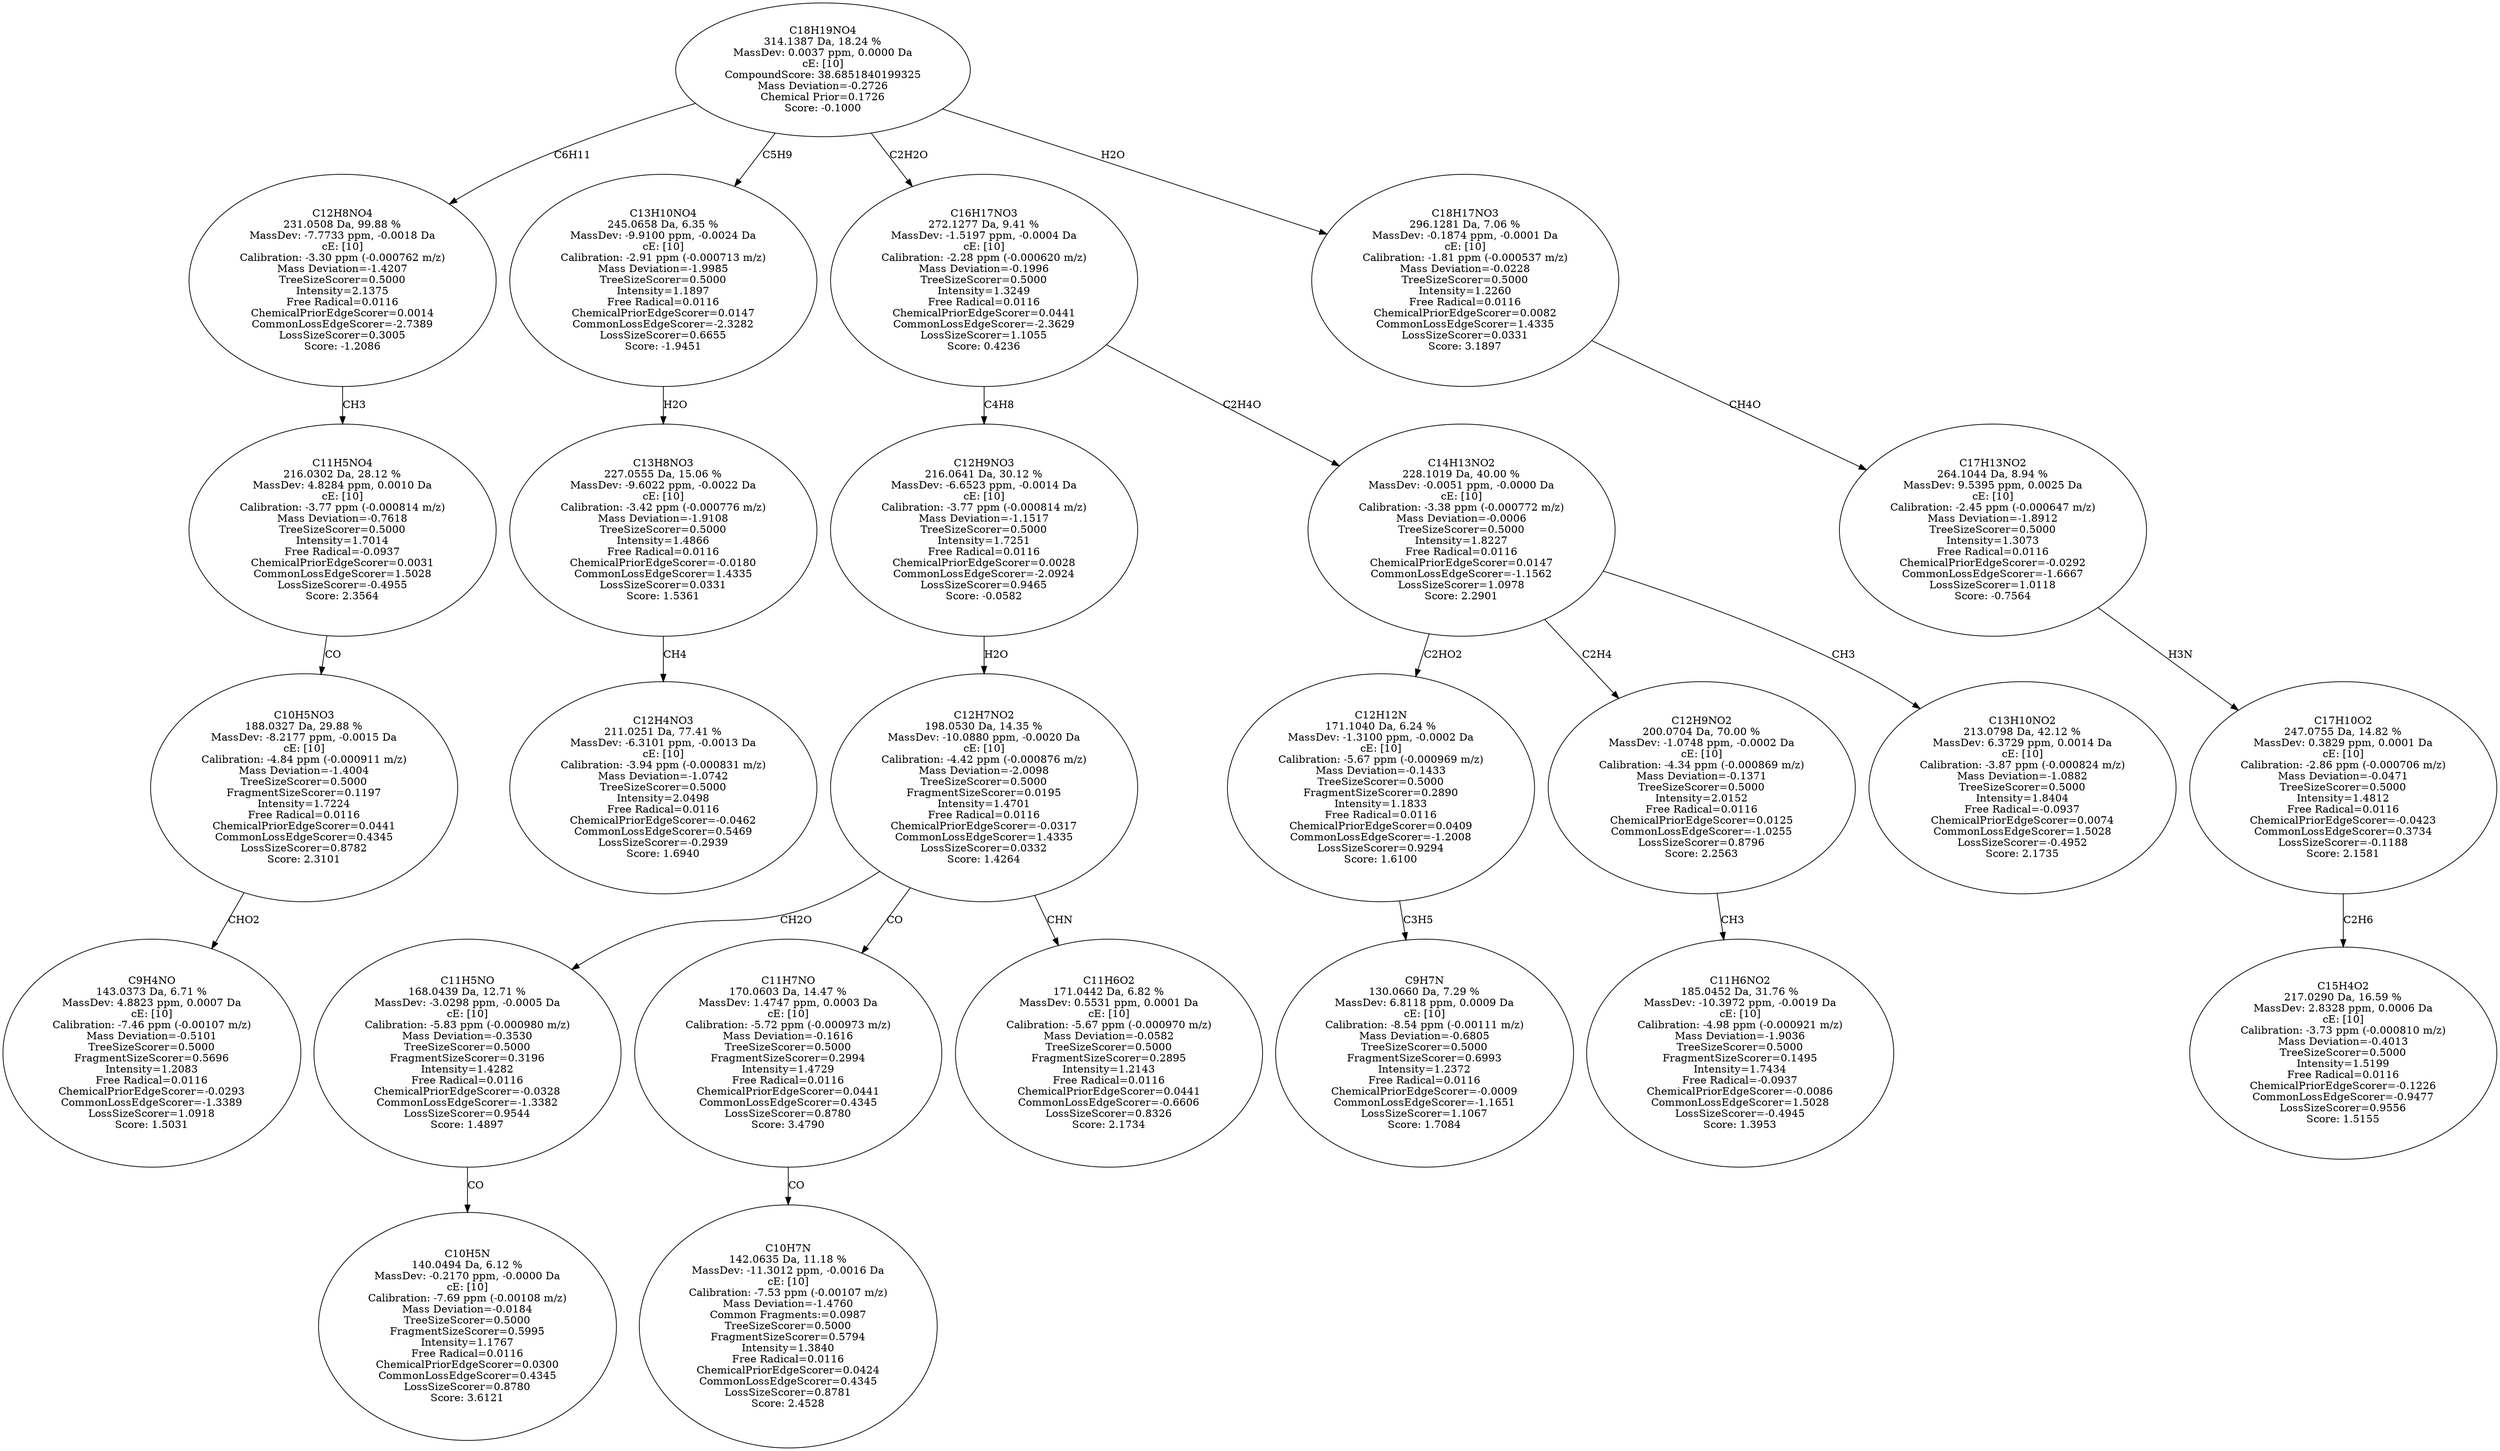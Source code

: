 strict digraph {
v1 [label="C9H4NO\n143.0373 Da, 6.71 %\nMassDev: 4.8823 ppm, 0.0007 Da\ncE: [10]\nCalibration: -7.46 ppm (-0.00107 m/z)\nMass Deviation=-0.5101\nTreeSizeScorer=0.5000\nFragmentSizeScorer=0.5696\nIntensity=1.2083\nFree Radical=0.0116\nChemicalPriorEdgeScorer=-0.0293\nCommonLossEdgeScorer=-1.3389\nLossSizeScorer=1.0918\nScore: 1.5031"];
v2 [label="C10H5NO3\n188.0327 Da, 29.88 %\nMassDev: -8.2177 ppm, -0.0015 Da\ncE: [10]\nCalibration: -4.84 ppm (-0.000911 m/z)\nMass Deviation=-1.4004\nTreeSizeScorer=0.5000\nFragmentSizeScorer=0.1197\nIntensity=1.7224\nFree Radical=0.0116\nChemicalPriorEdgeScorer=0.0441\nCommonLossEdgeScorer=0.4345\nLossSizeScorer=0.8782\nScore: 2.3101"];
v3 [label="C11H5NO4\n216.0302 Da, 28.12 %\nMassDev: 4.8284 ppm, 0.0010 Da\ncE: [10]\nCalibration: -3.77 ppm (-0.000814 m/z)\nMass Deviation=-0.7618\nTreeSizeScorer=0.5000\nIntensity=1.7014\nFree Radical=-0.0937\nChemicalPriorEdgeScorer=0.0031\nCommonLossEdgeScorer=1.5028\nLossSizeScorer=-0.4955\nScore: 2.3564"];
v4 [label="C12H8NO4\n231.0508 Da, 99.88 %\nMassDev: -7.7733 ppm, -0.0018 Da\ncE: [10]\nCalibration: -3.30 ppm (-0.000762 m/z)\nMass Deviation=-1.4207\nTreeSizeScorer=0.5000\nIntensity=2.1375\nFree Radical=0.0116\nChemicalPriorEdgeScorer=0.0014\nCommonLossEdgeScorer=-2.7389\nLossSizeScorer=0.3005\nScore: -1.2086"];
v5 [label="C12H4NO3\n211.0251 Da, 77.41 %\nMassDev: -6.3101 ppm, -0.0013 Da\ncE: [10]\nCalibration: -3.94 ppm (-0.000831 m/z)\nMass Deviation=-1.0742\nTreeSizeScorer=0.5000\nIntensity=2.0498\nFree Radical=0.0116\nChemicalPriorEdgeScorer=-0.0462\nCommonLossEdgeScorer=0.5469\nLossSizeScorer=-0.2939\nScore: 1.6940"];
v6 [label="C13H8NO3\n227.0555 Da, 15.06 %\nMassDev: -9.6022 ppm, -0.0022 Da\ncE: [10]\nCalibration: -3.42 ppm (-0.000776 m/z)\nMass Deviation=-1.9108\nTreeSizeScorer=0.5000\nIntensity=1.4866\nFree Radical=0.0116\nChemicalPriorEdgeScorer=-0.0180\nCommonLossEdgeScorer=1.4335\nLossSizeScorer=0.0331\nScore: 1.5361"];
v7 [label="C13H10NO4\n245.0658 Da, 6.35 %\nMassDev: -9.9100 ppm, -0.0024 Da\ncE: [10]\nCalibration: -2.91 ppm (-0.000713 m/z)\nMass Deviation=-1.9985\nTreeSizeScorer=0.5000\nIntensity=1.1897\nFree Radical=0.0116\nChemicalPriorEdgeScorer=0.0147\nCommonLossEdgeScorer=-2.3282\nLossSizeScorer=0.6655\nScore: -1.9451"];
v8 [label="C10H5N\n140.0494 Da, 6.12 %\nMassDev: -0.2170 ppm, -0.0000 Da\ncE: [10]\nCalibration: -7.69 ppm (-0.00108 m/z)\nMass Deviation=-0.0184\nTreeSizeScorer=0.5000\nFragmentSizeScorer=0.5995\nIntensity=1.1767\nFree Radical=0.0116\nChemicalPriorEdgeScorer=0.0300\nCommonLossEdgeScorer=0.4345\nLossSizeScorer=0.8780\nScore: 3.6121"];
v9 [label="C11H5NO\n168.0439 Da, 12.71 %\nMassDev: -3.0298 ppm, -0.0005 Da\ncE: [10]\nCalibration: -5.83 ppm (-0.000980 m/z)\nMass Deviation=-0.3530\nTreeSizeScorer=0.5000\nFragmentSizeScorer=0.3196\nIntensity=1.4282\nFree Radical=0.0116\nChemicalPriorEdgeScorer=-0.0328\nCommonLossEdgeScorer=-1.3382\nLossSizeScorer=0.9544\nScore: 1.4897"];
v10 [label="C10H7N\n142.0635 Da, 11.18 %\nMassDev: -11.3012 ppm, -0.0016 Da\ncE: [10]\nCalibration: -7.53 ppm (-0.00107 m/z)\nMass Deviation=-1.4760\nCommon Fragments:=0.0987\nTreeSizeScorer=0.5000\nFragmentSizeScorer=0.5794\nIntensity=1.3840\nFree Radical=0.0116\nChemicalPriorEdgeScorer=0.0424\nCommonLossEdgeScorer=0.4345\nLossSizeScorer=0.8781\nScore: 2.4528"];
v11 [label="C11H7NO\n170.0603 Da, 14.47 %\nMassDev: 1.4747 ppm, 0.0003 Da\ncE: [10]\nCalibration: -5.72 ppm (-0.000973 m/z)\nMass Deviation=-0.1616\nTreeSizeScorer=0.5000\nFragmentSizeScorer=0.2994\nIntensity=1.4729\nFree Radical=0.0116\nChemicalPriorEdgeScorer=0.0441\nCommonLossEdgeScorer=0.4345\nLossSizeScorer=0.8780\nScore: 3.4790"];
v12 [label="C11H6O2\n171.0442 Da, 6.82 %\nMassDev: 0.5531 ppm, 0.0001 Da\ncE: [10]\nCalibration: -5.67 ppm (-0.000970 m/z)\nMass Deviation=-0.0582\nTreeSizeScorer=0.5000\nFragmentSizeScorer=0.2895\nIntensity=1.2143\nFree Radical=0.0116\nChemicalPriorEdgeScorer=0.0441\nCommonLossEdgeScorer=-0.6606\nLossSizeScorer=0.8326\nScore: 2.1734"];
v13 [label="C12H7NO2\n198.0530 Da, 14.35 %\nMassDev: -10.0880 ppm, -0.0020 Da\ncE: [10]\nCalibration: -4.42 ppm (-0.000876 m/z)\nMass Deviation=-2.0098\nTreeSizeScorer=0.5000\nFragmentSizeScorer=0.0195\nIntensity=1.4701\nFree Radical=0.0116\nChemicalPriorEdgeScorer=-0.0317\nCommonLossEdgeScorer=1.4335\nLossSizeScorer=0.0332\nScore: 1.4264"];
v14 [label="C12H9NO3\n216.0641 Da, 30.12 %\nMassDev: -6.6523 ppm, -0.0014 Da\ncE: [10]\nCalibration: -3.77 ppm (-0.000814 m/z)\nMass Deviation=-1.1517\nTreeSizeScorer=0.5000\nIntensity=1.7251\nFree Radical=0.0116\nChemicalPriorEdgeScorer=0.0028\nCommonLossEdgeScorer=-2.0924\nLossSizeScorer=0.9465\nScore: -0.0582"];
v15 [label="C9H7N\n130.0660 Da, 7.29 %\nMassDev: 6.8118 ppm, 0.0009 Da\ncE: [10]\nCalibration: -8.54 ppm (-0.00111 m/z)\nMass Deviation=-0.6805\nTreeSizeScorer=0.5000\nFragmentSizeScorer=0.6993\nIntensity=1.2372\nFree Radical=0.0116\nChemicalPriorEdgeScorer=-0.0009\nCommonLossEdgeScorer=-1.1651\nLossSizeScorer=1.1067\nScore: 1.7084"];
v16 [label="C12H12N\n171.1040 Da, 6.24 %\nMassDev: -1.3100 ppm, -0.0002 Da\ncE: [10]\nCalibration: -5.67 ppm (-0.000969 m/z)\nMass Deviation=-0.1433\nTreeSizeScorer=0.5000\nFragmentSizeScorer=0.2890\nIntensity=1.1833\nFree Radical=0.0116\nChemicalPriorEdgeScorer=0.0409\nCommonLossEdgeScorer=-1.2008\nLossSizeScorer=0.9294\nScore: 1.6100"];
v17 [label="C11H6NO2\n185.0452 Da, 31.76 %\nMassDev: -10.3972 ppm, -0.0019 Da\ncE: [10]\nCalibration: -4.98 ppm (-0.000921 m/z)\nMass Deviation=-1.9036\nTreeSizeScorer=0.5000\nFragmentSizeScorer=0.1495\nIntensity=1.7434\nFree Radical=-0.0937\nChemicalPriorEdgeScorer=-0.0086\nCommonLossEdgeScorer=1.5028\nLossSizeScorer=-0.4945\nScore: 1.3953"];
v18 [label="C12H9NO2\n200.0704 Da, 70.00 %\nMassDev: -1.0748 ppm, -0.0002 Da\ncE: [10]\nCalibration: -4.34 ppm (-0.000869 m/z)\nMass Deviation=-0.1371\nTreeSizeScorer=0.5000\nIntensity=2.0152\nFree Radical=0.0116\nChemicalPriorEdgeScorer=0.0125\nCommonLossEdgeScorer=-1.0255\nLossSizeScorer=0.8796\nScore: 2.2563"];
v19 [label="C13H10NO2\n213.0798 Da, 42.12 %\nMassDev: 6.3729 ppm, 0.0014 Da\ncE: [10]\nCalibration: -3.87 ppm (-0.000824 m/z)\nMass Deviation=-1.0882\nTreeSizeScorer=0.5000\nIntensity=1.8404\nFree Radical=-0.0937\nChemicalPriorEdgeScorer=0.0074\nCommonLossEdgeScorer=1.5028\nLossSizeScorer=-0.4952\nScore: 2.1735"];
v20 [label="C14H13NO2\n228.1019 Da, 40.00 %\nMassDev: -0.0051 ppm, -0.0000 Da\ncE: [10]\nCalibration: -3.38 ppm (-0.000772 m/z)\nMass Deviation=-0.0006\nTreeSizeScorer=0.5000\nIntensity=1.8227\nFree Radical=0.0116\nChemicalPriorEdgeScorer=0.0147\nCommonLossEdgeScorer=-1.1562\nLossSizeScorer=1.0978\nScore: 2.2901"];
v21 [label="C16H17NO3\n272.1277 Da, 9.41 %\nMassDev: -1.5197 ppm, -0.0004 Da\ncE: [10]\nCalibration: -2.28 ppm (-0.000620 m/z)\nMass Deviation=-0.1996\nTreeSizeScorer=0.5000\nIntensity=1.3249\nFree Radical=0.0116\nChemicalPriorEdgeScorer=0.0441\nCommonLossEdgeScorer=-2.3629\nLossSizeScorer=1.1055\nScore: 0.4236"];
v22 [label="C15H4O2\n217.0290 Da, 16.59 %\nMassDev: 2.8328 ppm, 0.0006 Da\ncE: [10]\nCalibration: -3.73 ppm (-0.000810 m/z)\nMass Deviation=-0.4013\nTreeSizeScorer=0.5000\nIntensity=1.5199\nFree Radical=0.0116\nChemicalPriorEdgeScorer=-0.1226\nCommonLossEdgeScorer=-0.9477\nLossSizeScorer=0.9556\nScore: 1.5155"];
v23 [label="C17H10O2\n247.0755 Da, 14.82 %\nMassDev: 0.3829 ppm, 0.0001 Da\ncE: [10]\nCalibration: -2.86 ppm (-0.000706 m/z)\nMass Deviation=-0.0471\nTreeSizeScorer=0.5000\nIntensity=1.4812\nFree Radical=0.0116\nChemicalPriorEdgeScorer=-0.0423\nCommonLossEdgeScorer=0.3734\nLossSizeScorer=-0.1188\nScore: 2.1581"];
v24 [label="C17H13NO2\n264.1044 Da, 8.94 %\nMassDev: 9.5395 ppm, 0.0025 Da\ncE: [10]\nCalibration: -2.45 ppm (-0.000647 m/z)\nMass Deviation=-1.8912\nTreeSizeScorer=0.5000\nIntensity=1.3073\nFree Radical=0.0116\nChemicalPriorEdgeScorer=-0.0292\nCommonLossEdgeScorer=-1.6667\nLossSizeScorer=1.0118\nScore: -0.7564"];
v25 [label="C18H17NO3\n296.1281 Da, 7.06 %\nMassDev: -0.1874 ppm, -0.0001 Da\ncE: [10]\nCalibration: -1.81 ppm (-0.000537 m/z)\nMass Deviation=-0.0228\nTreeSizeScorer=0.5000\nIntensity=1.2260\nFree Radical=0.0116\nChemicalPriorEdgeScorer=0.0082\nCommonLossEdgeScorer=1.4335\nLossSizeScorer=0.0331\nScore: 3.1897"];
v26 [label="C18H19NO4\n314.1387 Da, 18.24 %\nMassDev: 0.0037 ppm, 0.0000 Da\ncE: [10]\nCompoundScore: 38.6851840199325\nMass Deviation=-0.2726\nChemical Prior=0.1726\nScore: -0.1000"];
v2 -> v1 [label="CHO2"];
v3 -> v2 [label="CO"];
v4 -> v3 [label="CH3"];
v26 -> v4 [label="C6H11"];
v6 -> v5 [label="CH4"];
v7 -> v6 [label="H2O"];
v26 -> v7 [label="C5H9"];
v9 -> v8 [label="CO"];
v13 -> v9 [label="CH2O"];
v11 -> v10 [label="CO"];
v13 -> v11 [label="CO"];
v13 -> v12 [label="CHN"];
v14 -> v13 [label="H2O"];
v21 -> v14 [label="C4H8"];
v16 -> v15 [label="C3H5"];
v20 -> v16 [label="C2HO2"];
v18 -> v17 [label="CH3"];
v20 -> v18 [label="C2H4"];
v20 -> v19 [label="CH3"];
v21 -> v20 [label="C2H4O"];
v26 -> v21 [label="C2H2O"];
v23 -> v22 [label="C2H6"];
v24 -> v23 [label="H3N"];
v25 -> v24 [label="CH4O"];
v26 -> v25 [label="H2O"];
}